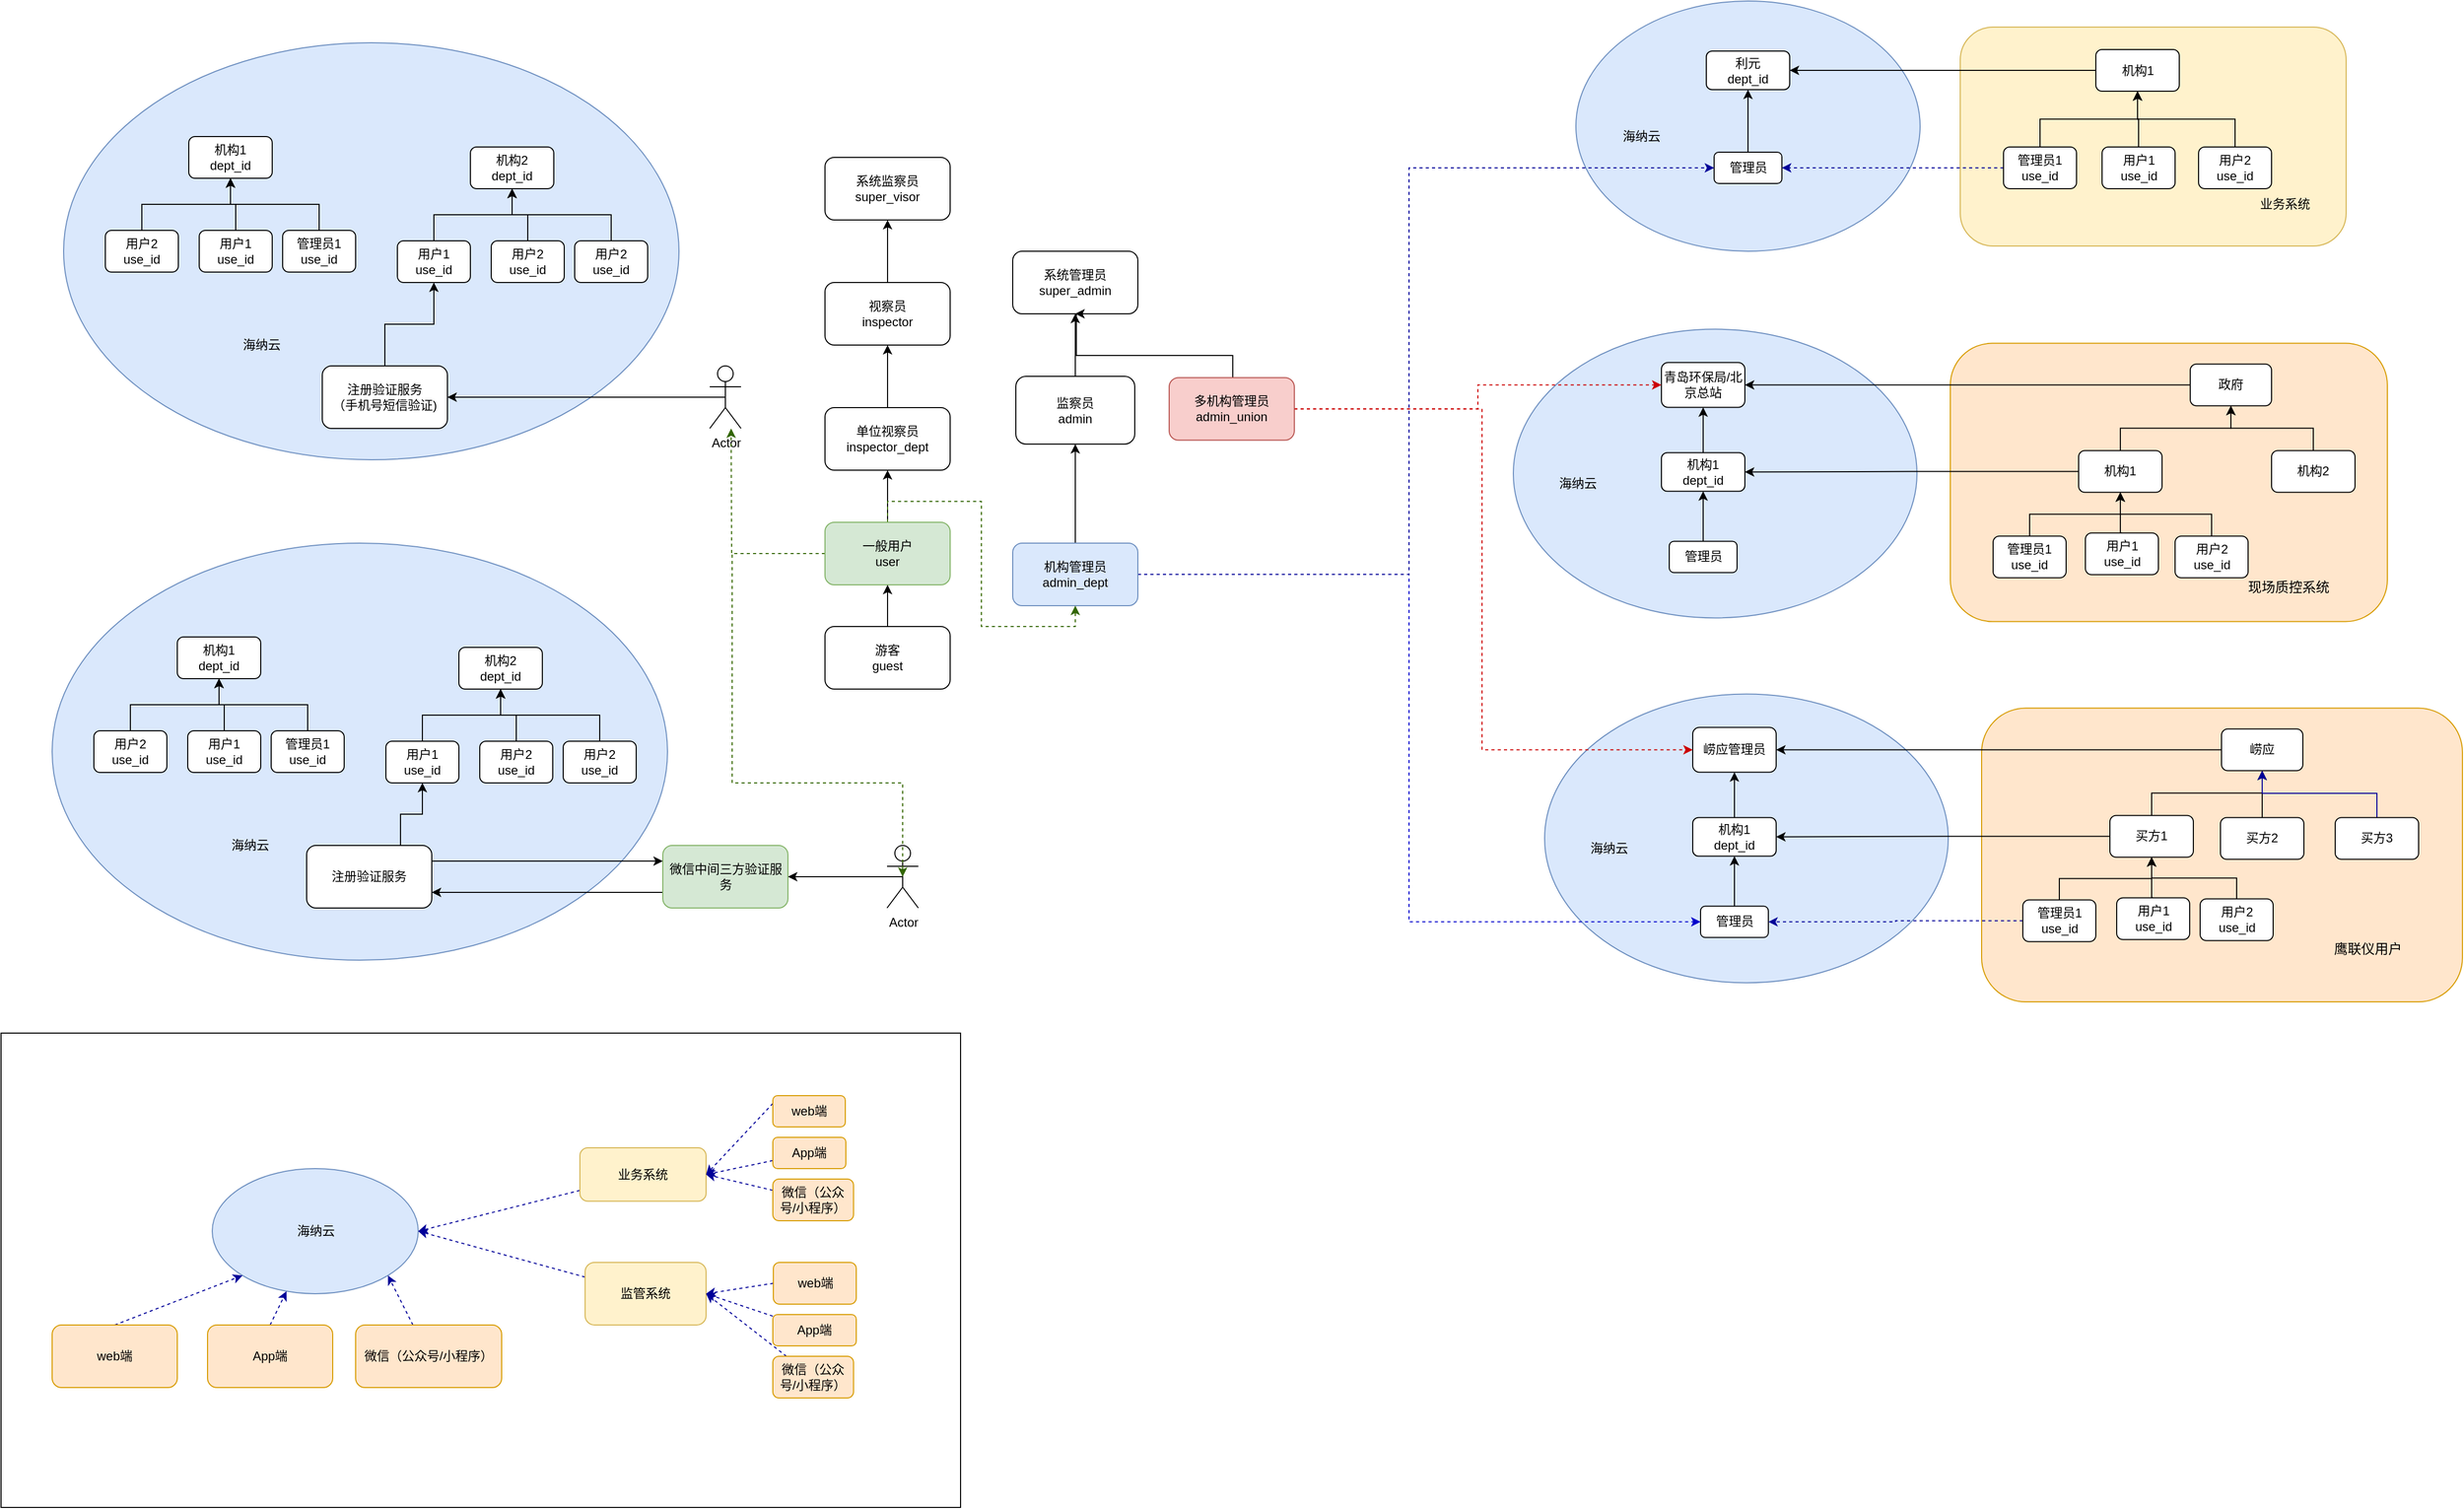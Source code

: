 <mxfile version="12.4.3" type="github" pages="1">
  <diagram id="BXq_DBv9nUaccowQVnsV" name="Page-1">
    <mxGraphModel dx="1673" dy="1065" grid="1" gridSize="10" guides="1" tooltips="1" connect="1" arrows="1" fold="1" page="1" pageScale="1" pageWidth="827" pageHeight="1169" math="0" shadow="0">
      <root>
        <mxCell id="0"/>
        <mxCell id="1" parent="0"/>
        <mxCell id="kvMPUhdx5MozveLPKOu3-44" value="" style="rounded=0;whiteSpace=wrap;html=1;" vertex="1" parent="1">
          <mxGeometry x="50" y="1090" width="920" height="455" as="geometry"/>
        </mxCell>
        <mxCell id="9hZH_599BjABb53DfOCj-1" value="" style="ellipse;whiteSpace=wrap;html=1;fillColor=#dae8fc;strokeColor=#6c8ebf;" parent="1" vertex="1">
          <mxGeometry x="110" y="140" width="590" height="400" as="geometry"/>
        </mxCell>
        <mxCell id="9hZH_599BjABb53DfOCj-2" value="" style="rounded=1;whiteSpace=wrap;html=1;fillColor=#fff2cc;strokeColor=#d6b656;" parent="1" vertex="1">
          <mxGeometry x="1928.5" y="125" width="370" height="210" as="geometry"/>
        </mxCell>
        <mxCell id="9hZH_599BjABb53DfOCj-8" value="机构1&lt;br&gt;dept_id" style="rounded=1;whiteSpace=wrap;html=1;" parent="1" vertex="1">
          <mxGeometry x="230" y="230" width="80" height="40" as="geometry"/>
        </mxCell>
        <mxCell id="9hZH_599BjABb53DfOCj-12" style="edgeStyle=orthogonalEdgeStyle;rounded=0;orthogonalLoop=1;jettySize=auto;html=1;exitX=0.5;exitY=0;exitDx=0;exitDy=0;entryX=0.5;entryY=1;entryDx=0;entryDy=0;" parent="1" source="9hZH_599BjABb53DfOCj-9" target="9hZH_599BjABb53DfOCj-8" edge="1">
          <mxGeometry relative="1" as="geometry"/>
        </mxCell>
        <mxCell id="9hZH_599BjABb53DfOCj-9" value="用户2&lt;br&gt;use_id" style="rounded=1;whiteSpace=wrap;html=1;" parent="1" vertex="1">
          <mxGeometry x="150" y="320" width="70" height="40" as="geometry"/>
        </mxCell>
        <mxCell id="9hZH_599BjABb53DfOCj-13" style="edgeStyle=orthogonalEdgeStyle;rounded=0;orthogonalLoop=1;jettySize=auto;html=1;exitX=0.5;exitY=0;exitDx=0;exitDy=0;entryX=0.5;entryY=1;entryDx=0;entryDy=0;" parent="1" source="9hZH_599BjABb53DfOCj-10" target="9hZH_599BjABb53DfOCj-8" edge="1">
          <mxGeometry relative="1" as="geometry">
            <mxPoint x="230" y="270" as="targetPoint"/>
          </mxGeometry>
        </mxCell>
        <mxCell id="9hZH_599BjABb53DfOCj-10" value="用户1&lt;br&gt;use_id" style="rounded=1;whiteSpace=wrap;html=1;" parent="1" vertex="1">
          <mxGeometry x="240" y="320" width="70" height="40" as="geometry"/>
        </mxCell>
        <mxCell id="9hZH_599BjABb53DfOCj-14" style="edgeStyle=orthogonalEdgeStyle;rounded=0;orthogonalLoop=1;jettySize=auto;html=1;exitX=0.5;exitY=0;exitDx=0;exitDy=0;entryX=0.5;entryY=1;entryDx=0;entryDy=0;" parent="1" source="9hZH_599BjABb53DfOCj-11" target="9hZH_599BjABb53DfOCj-8" edge="1">
          <mxGeometry relative="1" as="geometry">
            <mxPoint x="230" y="270" as="targetPoint"/>
          </mxGeometry>
        </mxCell>
        <mxCell id="9hZH_599BjABb53DfOCj-11" value="管理员1&lt;br&gt;use_id" style="rounded=1;whiteSpace=wrap;html=1;" parent="1" vertex="1">
          <mxGeometry x="320" y="320" width="70" height="40" as="geometry"/>
        </mxCell>
        <mxCell id="9hZH_599BjABb53DfOCj-15" value="机构2&lt;br&gt;dept_id" style="rounded=1;whiteSpace=wrap;html=1;" parent="1" vertex="1">
          <mxGeometry x="500" y="240" width="80" height="40" as="geometry"/>
        </mxCell>
        <mxCell id="9hZH_599BjABb53DfOCj-16" style="edgeStyle=orthogonalEdgeStyle;rounded=0;orthogonalLoop=1;jettySize=auto;html=1;exitX=0.5;exitY=0;exitDx=0;exitDy=0;entryX=0.5;entryY=1;entryDx=0;entryDy=0;" parent="1" source="9hZH_599BjABb53DfOCj-17" target="9hZH_599BjABb53DfOCj-15" edge="1">
          <mxGeometry relative="1" as="geometry"/>
        </mxCell>
        <mxCell id="9hZH_599BjABb53DfOCj-17" value="用户1&lt;br&gt;use_id" style="rounded=1;whiteSpace=wrap;html=1;" parent="1" vertex="1">
          <mxGeometry x="430" y="330" width="70" height="40" as="geometry"/>
        </mxCell>
        <mxCell id="9hZH_599BjABb53DfOCj-18" style="edgeStyle=orthogonalEdgeStyle;rounded=0;orthogonalLoop=1;jettySize=auto;html=1;exitX=0.5;exitY=0;exitDx=0;exitDy=0;entryX=0.5;entryY=1;entryDx=0;entryDy=0;" parent="1" source="9hZH_599BjABb53DfOCj-19" target="9hZH_599BjABb53DfOCj-15" edge="1">
          <mxGeometry relative="1" as="geometry">
            <mxPoint x="510" y="280" as="targetPoint"/>
          </mxGeometry>
        </mxCell>
        <mxCell id="9hZH_599BjABb53DfOCj-19" value="用户2&lt;br&gt;use_id" style="rounded=1;whiteSpace=wrap;html=1;" parent="1" vertex="1">
          <mxGeometry x="520" y="330" width="70" height="40" as="geometry"/>
        </mxCell>
        <mxCell id="9hZH_599BjABb53DfOCj-20" style="edgeStyle=orthogonalEdgeStyle;rounded=0;orthogonalLoop=1;jettySize=auto;html=1;exitX=0.5;exitY=0;exitDx=0;exitDy=0;entryX=0.5;entryY=1;entryDx=0;entryDy=0;" parent="1" source="9hZH_599BjABb53DfOCj-21" target="9hZH_599BjABb53DfOCj-15" edge="1">
          <mxGeometry relative="1" as="geometry">
            <mxPoint x="510" y="280" as="targetPoint"/>
          </mxGeometry>
        </mxCell>
        <mxCell id="9hZH_599BjABb53DfOCj-21" value="用户2&lt;br&gt;use_id" style="rounded=1;whiteSpace=wrap;html=1;" parent="1" vertex="1">
          <mxGeometry x="600" y="330" width="70" height="40" as="geometry"/>
        </mxCell>
        <mxCell id="9hZH_599BjABb53DfOCj-22" value="海纳云" style="text;html=1;strokeColor=none;fillColor=none;align=center;verticalAlign=middle;whiteSpace=wrap;rounded=0;" parent="1" vertex="1">
          <mxGeometry x="280" y="420" width="40" height="20" as="geometry"/>
        </mxCell>
        <mxCell id="9hZH_599BjABb53DfOCj-23" value="" style="ellipse;whiteSpace=wrap;html=1;fillColor=#dae8fc;strokeColor=#6c8ebf;" parent="1" vertex="1">
          <mxGeometry x="1560" y="100" width="330" height="240" as="geometry"/>
        </mxCell>
        <mxCell id="9hZH_599BjABb53DfOCj-24" value="业务系统" style="text;html=1;strokeColor=none;fillColor=none;align=center;verticalAlign=middle;whiteSpace=wrap;rounded=0;" parent="1" vertex="1">
          <mxGeometry x="2204.5" y="285" width="70" height="20" as="geometry"/>
        </mxCell>
        <mxCell id="9hZH_599BjABb53DfOCj-25" value="利元&lt;br&gt;dept_id" style="rounded=1;whiteSpace=wrap;html=1;" parent="1" vertex="1">
          <mxGeometry x="1685" y="148" width="80" height="37" as="geometry"/>
        </mxCell>
        <mxCell id="9hZH_599BjABb53DfOCj-28" style="edgeStyle=orthogonalEdgeStyle;rounded=0;orthogonalLoop=1;jettySize=auto;html=1;exitX=0.5;exitY=0;exitDx=0;exitDy=0;entryX=0.5;entryY=1;entryDx=0;entryDy=0;" parent="1" source="9hZH_599BjABb53DfOCj-26" target="9hZH_599BjABb53DfOCj-25" edge="1">
          <mxGeometry relative="1" as="geometry"/>
        </mxCell>
        <mxCell id="9hZH_599BjABb53DfOCj-26" value="管理员" style="rounded=1;whiteSpace=wrap;html=1;" parent="1" vertex="1">
          <mxGeometry x="1692.5" y="245" width="65" height="30" as="geometry"/>
        </mxCell>
        <mxCell id="9hZH_599BjABb53DfOCj-38" style="edgeStyle=orthogonalEdgeStyle;rounded=0;orthogonalLoop=1;jettySize=auto;html=1;exitX=0;exitY=0.5;exitDx=0;exitDy=0;entryX=1;entryY=0.5;entryDx=0;entryDy=0;" parent="1" source="9hZH_599BjABb53DfOCj-29" target="9hZH_599BjABb53DfOCj-25" edge="1">
          <mxGeometry relative="1" as="geometry"/>
        </mxCell>
        <mxCell id="9hZH_599BjABb53DfOCj-29" value="机构1" style="rounded=1;whiteSpace=wrap;html=1;" parent="1" vertex="1">
          <mxGeometry x="2058.5" y="146.5" width="80" height="40" as="geometry"/>
        </mxCell>
        <mxCell id="9hZH_599BjABb53DfOCj-30" style="edgeStyle=orthogonalEdgeStyle;rounded=0;orthogonalLoop=1;jettySize=auto;html=1;exitX=0.5;exitY=0;exitDx=0;exitDy=0;entryX=0.5;entryY=1;entryDx=0;entryDy=0;" parent="1" source="9hZH_599BjABb53DfOCj-31" target="9hZH_599BjABb53DfOCj-29" edge="1">
          <mxGeometry relative="1" as="geometry"/>
        </mxCell>
        <mxCell id="9hZH_599BjABb53DfOCj-31" value="用户2&lt;br&gt;use_id" style="rounded=1;whiteSpace=wrap;html=1;" parent="1" vertex="1">
          <mxGeometry x="2157" y="240" width="70" height="40" as="geometry"/>
        </mxCell>
        <mxCell id="9hZH_599BjABb53DfOCj-32" style="edgeStyle=orthogonalEdgeStyle;rounded=0;orthogonalLoop=1;jettySize=auto;html=1;exitX=0.5;exitY=0;exitDx=0;exitDy=0;entryX=0.5;entryY=1;entryDx=0;entryDy=0;" parent="1" source="9hZH_599BjABb53DfOCj-33" target="9hZH_599BjABb53DfOCj-29" edge="1">
          <mxGeometry relative="1" as="geometry">
            <mxPoint x="2044.5" y="188.5" as="targetPoint"/>
          </mxGeometry>
        </mxCell>
        <mxCell id="9hZH_599BjABb53DfOCj-33" value="用户1&lt;br&gt;use_id" style="rounded=1;whiteSpace=wrap;html=1;" parent="1" vertex="1">
          <mxGeometry x="2064.5" y="240" width="70" height="40" as="geometry"/>
        </mxCell>
        <mxCell id="9hZH_599BjABb53DfOCj-34" style="edgeStyle=orthogonalEdgeStyle;rounded=0;orthogonalLoop=1;jettySize=auto;html=1;exitX=0.5;exitY=0;exitDx=0;exitDy=0;entryX=0.5;entryY=1;entryDx=0;entryDy=0;" parent="1" source="9hZH_599BjABb53DfOCj-35" target="9hZH_599BjABb53DfOCj-29" edge="1">
          <mxGeometry relative="1" as="geometry">
            <mxPoint x="2044.5" y="188.5" as="targetPoint"/>
          </mxGeometry>
        </mxCell>
        <mxCell id="kvMPUhdx5MozveLPKOu3-63" style="edgeStyle=orthogonalEdgeStyle;rounded=0;orthogonalLoop=1;jettySize=auto;html=1;entryX=1;entryY=0.5;entryDx=0;entryDy=0;dashed=1;strokeColor=#000099;" edge="1" parent="1" source="9hZH_599BjABb53DfOCj-35" target="9hZH_599BjABb53DfOCj-26">
          <mxGeometry relative="1" as="geometry"/>
        </mxCell>
        <mxCell id="9hZH_599BjABb53DfOCj-35" value="管理员1&lt;br&gt;use_id" style="rounded=1;whiteSpace=wrap;html=1;" parent="1" vertex="1">
          <mxGeometry x="1970" y="240" width="70" height="40" as="geometry"/>
        </mxCell>
        <mxCell id="9hZH_599BjABb53DfOCj-40" value="海纳云" style="text;html=1;strokeColor=none;fillColor=none;align=center;verticalAlign=middle;whiteSpace=wrap;rounded=0;" parent="1" vertex="1">
          <mxGeometry x="1603" y="220" width="40" height="20" as="geometry"/>
        </mxCell>
        <mxCell id="9hZH_599BjABb53DfOCj-41" value="" style="rounded=1;whiteSpace=wrap;html=1;fillColor=#ffe6cc;strokeColor=#d79b00;" parent="1" vertex="1">
          <mxGeometry x="1919" y="428.25" width="419" height="267" as="geometry"/>
        </mxCell>
        <mxCell id="9hZH_599BjABb53DfOCj-42" value="" style="ellipse;whiteSpace=wrap;html=1;fillColor=#dae8fc;strokeColor=#6c8ebf;" parent="1" vertex="1">
          <mxGeometry x="1500" y="414.75" width="387" height="277" as="geometry"/>
        </mxCell>
        <mxCell id="9hZH_599BjABb53DfOCj-43" value="&lt;font style=&quot;font-size: 13px&quot;&gt;现场质控系统&lt;/font&gt;" style="text;html=1;strokeColor=none;fillColor=none;align=center;verticalAlign=middle;whiteSpace=wrap;rounded=0;" parent="1" vertex="1">
          <mxGeometry x="2199" y="655.25" width="89" height="14" as="geometry"/>
        </mxCell>
        <mxCell id="9hZH_599BjABb53DfOCj-60" style="edgeStyle=orthogonalEdgeStyle;rounded=0;orthogonalLoop=1;jettySize=auto;html=1;exitX=0.5;exitY=0;exitDx=0;exitDy=0;entryX=0.5;entryY=1;entryDx=0;entryDy=0;" parent="1" source="9hZH_599BjABb53DfOCj-44" target="9hZH_599BjABb53DfOCj-57" edge="1">
          <mxGeometry relative="1" as="geometry"/>
        </mxCell>
        <mxCell id="9hZH_599BjABb53DfOCj-44" value="机构1&lt;br&gt;dept_id" style="rounded=1;whiteSpace=wrap;html=1;" parent="1" vertex="1">
          <mxGeometry x="1642" y="533.25" width="80" height="37" as="geometry"/>
        </mxCell>
        <mxCell id="9hZH_599BjABb53DfOCj-45" style="edgeStyle=orthogonalEdgeStyle;rounded=0;orthogonalLoop=1;jettySize=auto;html=1;exitX=0.5;exitY=0;exitDx=0;exitDy=0;entryX=0.5;entryY=1;entryDx=0;entryDy=0;" parent="1" source="9hZH_599BjABb53DfOCj-46" target="9hZH_599BjABb53DfOCj-44" edge="1">
          <mxGeometry relative="1" as="geometry"/>
        </mxCell>
        <mxCell id="9hZH_599BjABb53DfOCj-46" value="管理员" style="rounded=1;whiteSpace=wrap;html=1;" parent="1" vertex="1">
          <mxGeometry x="1649.5" y="618.25" width="65" height="30" as="geometry"/>
        </mxCell>
        <mxCell id="9hZH_599BjABb53DfOCj-47" style="edgeStyle=orthogonalEdgeStyle;rounded=0;orthogonalLoop=1;jettySize=auto;html=1;exitX=0;exitY=0.5;exitDx=0;exitDy=0;entryX=1;entryY=0.5;entryDx=0;entryDy=0;" parent="1" source="9hZH_599BjABb53DfOCj-48" target="9hZH_599BjABb53DfOCj-44" edge="1">
          <mxGeometry relative="1" as="geometry"/>
        </mxCell>
        <mxCell id="9hZH_599BjABb53DfOCj-59" style="edgeStyle=orthogonalEdgeStyle;rounded=0;orthogonalLoop=1;jettySize=auto;html=1;exitX=0.5;exitY=0;exitDx=0;exitDy=0;entryX=0.5;entryY=1;entryDx=0;entryDy=0;" parent="1" source="9hZH_599BjABb53DfOCj-48" target="9hZH_599BjABb53DfOCj-56" edge="1">
          <mxGeometry relative="1" as="geometry"/>
        </mxCell>
        <mxCell id="9hZH_599BjABb53DfOCj-48" value="机构1" style="rounded=1;whiteSpace=wrap;html=1;" parent="1" vertex="1">
          <mxGeometry x="2042" y="531.25" width="80" height="40" as="geometry"/>
        </mxCell>
        <mxCell id="9hZH_599BjABb53DfOCj-49" style="edgeStyle=orthogonalEdgeStyle;rounded=0;orthogonalLoop=1;jettySize=auto;html=1;exitX=0.5;exitY=0;exitDx=0;exitDy=0;entryX=0.5;entryY=1;entryDx=0;entryDy=0;" parent="1" source="9hZH_599BjABb53DfOCj-50" target="9hZH_599BjABb53DfOCj-48" edge="1">
          <mxGeometry relative="1" as="geometry"/>
        </mxCell>
        <mxCell id="9hZH_599BjABb53DfOCj-50" value="用户2&lt;br&gt;use_id" style="rounded=1;whiteSpace=wrap;html=1;" parent="1" vertex="1">
          <mxGeometry x="2134.5" y="613.25" width="70" height="40" as="geometry"/>
        </mxCell>
        <mxCell id="9hZH_599BjABb53DfOCj-51" style="edgeStyle=orthogonalEdgeStyle;rounded=0;orthogonalLoop=1;jettySize=auto;html=1;exitX=0.5;exitY=0;exitDx=0;exitDy=0;entryX=0.5;entryY=1;entryDx=0;entryDy=0;" parent="1" source="9hZH_599BjABb53DfOCj-52" target="9hZH_599BjABb53DfOCj-48" edge="1">
          <mxGeometry relative="1" as="geometry">
            <mxPoint x="2038.5" y="558.25" as="targetPoint"/>
          </mxGeometry>
        </mxCell>
        <mxCell id="9hZH_599BjABb53DfOCj-52" value="用户1&lt;br&gt;use_id" style="rounded=1;whiteSpace=wrap;html=1;" parent="1" vertex="1">
          <mxGeometry x="2048.5" y="610.25" width="70" height="40" as="geometry"/>
        </mxCell>
        <mxCell id="9hZH_599BjABb53DfOCj-53" style="edgeStyle=orthogonalEdgeStyle;rounded=0;orthogonalLoop=1;jettySize=auto;html=1;exitX=0.5;exitY=0;exitDx=0;exitDy=0;entryX=0.5;entryY=1;entryDx=0;entryDy=0;" parent="1" source="9hZH_599BjABb53DfOCj-54" target="9hZH_599BjABb53DfOCj-48" edge="1">
          <mxGeometry relative="1" as="geometry">
            <mxPoint x="2038.5" y="558.25" as="targetPoint"/>
          </mxGeometry>
        </mxCell>
        <mxCell id="9hZH_599BjABb53DfOCj-54" value="管理员1&lt;br&gt;use_id" style="rounded=1;whiteSpace=wrap;html=1;" parent="1" vertex="1">
          <mxGeometry x="1960" y="613.25" width="70" height="40" as="geometry"/>
        </mxCell>
        <mxCell id="9hZH_599BjABb53DfOCj-55" value="海纳云" style="text;html=1;strokeColor=none;fillColor=none;align=center;verticalAlign=middle;whiteSpace=wrap;rounded=0;" parent="1" vertex="1">
          <mxGeometry x="1542" y="553.25" width="40" height="20" as="geometry"/>
        </mxCell>
        <mxCell id="9hZH_599BjABb53DfOCj-58" style="edgeStyle=orthogonalEdgeStyle;rounded=0;orthogonalLoop=1;jettySize=auto;html=1;exitX=0;exitY=0.5;exitDx=0;exitDy=0;entryX=1;entryY=0.5;entryDx=0;entryDy=0;" parent="1" source="9hZH_599BjABb53DfOCj-56" target="9hZH_599BjABb53DfOCj-57" edge="1">
          <mxGeometry relative="1" as="geometry"/>
        </mxCell>
        <mxCell id="9hZH_599BjABb53DfOCj-56" value="政府" style="rounded=1;whiteSpace=wrap;html=1;" parent="1" vertex="1">
          <mxGeometry x="2149" y="448.25" width="78" height="40" as="geometry"/>
        </mxCell>
        <mxCell id="9hZH_599BjABb53DfOCj-57" value="青岛环保局/北京总站" style="rounded=1;whiteSpace=wrap;html=1;" parent="1" vertex="1">
          <mxGeometry x="1642" y="446.75" width="80" height="43" as="geometry"/>
        </mxCell>
        <mxCell id="9hZH_599BjABb53DfOCj-62" style="edgeStyle=orthogonalEdgeStyle;rounded=0;orthogonalLoop=1;jettySize=auto;html=1;exitX=0.5;exitY=0;exitDx=0;exitDy=0;entryX=0.5;entryY=1;entryDx=0;entryDy=0;" parent="1" source="9hZH_599BjABb53DfOCj-61" target="9hZH_599BjABb53DfOCj-56" edge="1">
          <mxGeometry relative="1" as="geometry"/>
        </mxCell>
        <mxCell id="9hZH_599BjABb53DfOCj-61" value="机构2" style="rounded=1;whiteSpace=wrap;html=1;" parent="1" vertex="1">
          <mxGeometry x="2227" y="531.25" width="80" height="40" as="geometry"/>
        </mxCell>
        <mxCell id="9hZH_599BjABb53DfOCj-67" style="edgeStyle=orthogonalEdgeStyle;rounded=0;orthogonalLoop=1;jettySize=auto;html=1;exitX=0.5;exitY=0;exitDx=0;exitDy=0;entryX=0.5;entryY=1;entryDx=0;entryDy=0;" parent="1" source="9hZH_599BjABb53DfOCj-63" target="9hZH_599BjABb53DfOCj-17" edge="1">
          <mxGeometry relative="1" as="geometry"/>
        </mxCell>
        <mxCell id="9hZH_599BjABb53DfOCj-63" value="注册验证服务&lt;br&gt;（手机号短信验证)" style="rounded=1;whiteSpace=wrap;html=1;" parent="1" vertex="1">
          <mxGeometry x="358" y="450" width="120" height="60" as="geometry"/>
        </mxCell>
        <mxCell id="9hZH_599BjABb53DfOCj-66" style="edgeStyle=orthogonalEdgeStyle;rounded=0;orthogonalLoop=1;jettySize=auto;html=1;exitX=0.5;exitY=0.5;exitDx=0;exitDy=0;exitPerimeter=0;" parent="1" source="9hZH_599BjABb53DfOCj-65" target="9hZH_599BjABb53DfOCj-63" edge="1">
          <mxGeometry relative="1" as="geometry"/>
        </mxCell>
        <mxCell id="9hZH_599BjABb53DfOCj-65" value="Actor" style="shape=umlActor;verticalLabelPosition=bottom;labelBackgroundColor=#ffffff;verticalAlign=top;html=1;outlineConnect=0;" parent="1" vertex="1">
          <mxGeometry x="729.5" y="450" width="30" height="60" as="geometry"/>
        </mxCell>
        <mxCell id="9hZH_599BjABb53DfOCj-68" value="" style="ellipse;whiteSpace=wrap;html=1;fillColor=#dae8fc;strokeColor=#6c8ebf;" parent="1" vertex="1">
          <mxGeometry x="99" y="620" width="590" height="400" as="geometry"/>
        </mxCell>
        <mxCell id="9hZH_599BjABb53DfOCj-69" value="机构1&lt;br&gt;dept_id" style="rounded=1;whiteSpace=wrap;html=1;" parent="1" vertex="1">
          <mxGeometry x="219" y="710" width="80" height="40" as="geometry"/>
        </mxCell>
        <mxCell id="9hZH_599BjABb53DfOCj-70" style="edgeStyle=orthogonalEdgeStyle;rounded=0;orthogonalLoop=1;jettySize=auto;html=1;exitX=0.5;exitY=0;exitDx=0;exitDy=0;entryX=0.5;entryY=1;entryDx=0;entryDy=0;" parent="1" source="9hZH_599BjABb53DfOCj-71" target="9hZH_599BjABb53DfOCj-69" edge="1">
          <mxGeometry relative="1" as="geometry"/>
        </mxCell>
        <mxCell id="9hZH_599BjABb53DfOCj-71" value="用户2&lt;br&gt;use_id" style="rounded=1;whiteSpace=wrap;html=1;" parent="1" vertex="1">
          <mxGeometry x="139" y="800" width="70" height="40" as="geometry"/>
        </mxCell>
        <mxCell id="9hZH_599BjABb53DfOCj-72" style="edgeStyle=orthogonalEdgeStyle;rounded=0;orthogonalLoop=1;jettySize=auto;html=1;exitX=0.5;exitY=0;exitDx=0;exitDy=0;entryX=0.5;entryY=1;entryDx=0;entryDy=0;" parent="1" source="9hZH_599BjABb53DfOCj-73" target="9hZH_599BjABb53DfOCj-69" edge="1">
          <mxGeometry relative="1" as="geometry">
            <mxPoint x="219" y="750" as="targetPoint"/>
          </mxGeometry>
        </mxCell>
        <mxCell id="9hZH_599BjABb53DfOCj-73" value="用户1&lt;br&gt;use_id" style="rounded=1;whiteSpace=wrap;html=1;" parent="1" vertex="1">
          <mxGeometry x="229" y="800" width="70" height="40" as="geometry"/>
        </mxCell>
        <mxCell id="9hZH_599BjABb53DfOCj-74" style="edgeStyle=orthogonalEdgeStyle;rounded=0;orthogonalLoop=1;jettySize=auto;html=1;exitX=0.5;exitY=0;exitDx=0;exitDy=0;entryX=0.5;entryY=1;entryDx=0;entryDy=0;" parent="1" source="9hZH_599BjABb53DfOCj-75" target="9hZH_599BjABb53DfOCj-69" edge="1">
          <mxGeometry relative="1" as="geometry">
            <mxPoint x="219" y="750" as="targetPoint"/>
          </mxGeometry>
        </mxCell>
        <mxCell id="9hZH_599BjABb53DfOCj-75" value="管理员1&lt;br&gt;use_id" style="rounded=1;whiteSpace=wrap;html=1;" parent="1" vertex="1">
          <mxGeometry x="309" y="800" width="70" height="40" as="geometry"/>
        </mxCell>
        <mxCell id="9hZH_599BjABb53DfOCj-76" value="机构2&lt;br&gt;dept_id" style="rounded=1;whiteSpace=wrap;html=1;" parent="1" vertex="1">
          <mxGeometry x="489" y="720" width="80" height="40" as="geometry"/>
        </mxCell>
        <mxCell id="9hZH_599BjABb53DfOCj-77" style="edgeStyle=orthogonalEdgeStyle;rounded=0;orthogonalLoop=1;jettySize=auto;html=1;exitX=0.5;exitY=0;exitDx=0;exitDy=0;entryX=0.5;entryY=1;entryDx=0;entryDy=0;" parent="1" source="9hZH_599BjABb53DfOCj-78" target="9hZH_599BjABb53DfOCj-76" edge="1">
          <mxGeometry relative="1" as="geometry"/>
        </mxCell>
        <mxCell id="9hZH_599BjABb53DfOCj-78" value="用户1&lt;br&gt;use_id" style="rounded=1;whiteSpace=wrap;html=1;" parent="1" vertex="1">
          <mxGeometry x="419" y="810" width="70" height="40" as="geometry"/>
        </mxCell>
        <mxCell id="9hZH_599BjABb53DfOCj-79" style="edgeStyle=orthogonalEdgeStyle;rounded=0;orthogonalLoop=1;jettySize=auto;html=1;exitX=0.5;exitY=0;exitDx=0;exitDy=0;entryX=0.5;entryY=1;entryDx=0;entryDy=0;" parent="1" source="9hZH_599BjABb53DfOCj-80" target="9hZH_599BjABb53DfOCj-76" edge="1">
          <mxGeometry relative="1" as="geometry">
            <mxPoint x="499" y="760" as="targetPoint"/>
          </mxGeometry>
        </mxCell>
        <mxCell id="9hZH_599BjABb53DfOCj-80" value="用户2&lt;br&gt;use_id" style="rounded=1;whiteSpace=wrap;html=1;" parent="1" vertex="1">
          <mxGeometry x="509" y="810" width="70" height="40" as="geometry"/>
        </mxCell>
        <mxCell id="9hZH_599BjABb53DfOCj-81" style="edgeStyle=orthogonalEdgeStyle;rounded=0;orthogonalLoop=1;jettySize=auto;html=1;exitX=0.5;exitY=0;exitDx=0;exitDy=0;entryX=0.5;entryY=1;entryDx=0;entryDy=0;" parent="1" source="9hZH_599BjABb53DfOCj-82" target="9hZH_599BjABb53DfOCj-76" edge="1">
          <mxGeometry relative="1" as="geometry">
            <mxPoint x="499" y="760" as="targetPoint"/>
          </mxGeometry>
        </mxCell>
        <mxCell id="9hZH_599BjABb53DfOCj-82" value="用户2&lt;br&gt;use_id" style="rounded=1;whiteSpace=wrap;html=1;" parent="1" vertex="1">
          <mxGeometry x="589" y="810" width="70" height="40" as="geometry"/>
        </mxCell>
        <mxCell id="9hZH_599BjABb53DfOCj-83" value="海纳云" style="text;html=1;strokeColor=none;fillColor=none;align=center;verticalAlign=middle;whiteSpace=wrap;rounded=0;" parent="1" vertex="1">
          <mxGeometry x="269" y="900" width="40" height="20" as="geometry"/>
        </mxCell>
        <mxCell id="9hZH_599BjABb53DfOCj-95" style="edgeStyle=orthogonalEdgeStyle;rounded=0;orthogonalLoop=1;jettySize=auto;html=1;entryX=1;entryY=0.75;entryDx=0;entryDy=0;exitX=0;exitY=0.75;exitDx=0;exitDy=0;" parent="1" source="9hZH_599BjABb53DfOCj-85" target="9hZH_599BjABb53DfOCj-88" edge="1">
          <mxGeometry relative="1" as="geometry"/>
        </mxCell>
        <mxCell id="9hZH_599BjABb53DfOCj-85" value="微信中间三方验证服务" style="rounded=1;whiteSpace=wrap;html=1;fillColor=#d5e8d4;strokeColor=#82b366;" parent="1" vertex="1">
          <mxGeometry x="684.5" y="910" width="120" height="60" as="geometry"/>
        </mxCell>
        <mxCell id="9hZH_599BjABb53DfOCj-86" style="edgeStyle=orthogonalEdgeStyle;rounded=0;orthogonalLoop=1;jettySize=auto;html=1;exitX=0.5;exitY=0.5;exitDx=0;exitDy=0;exitPerimeter=0;" parent="1" source="9hZH_599BjABb53DfOCj-87" target="9hZH_599BjABb53DfOCj-85" edge="1">
          <mxGeometry relative="1" as="geometry"/>
        </mxCell>
        <mxCell id="9hZH_599BjABb53DfOCj-87" value="Actor" style="shape=umlActor;verticalLabelPosition=bottom;labelBackgroundColor=#ffffff;verticalAlign=top;html=1;outlineConnect=0;" parent="1" vertex="1">
          <mxGeometry x="899.5" y="910" width="30" height="60" as="geometry"/>
        </mxCell>
        <mxCell id="9hZH_599BjABb53DfOCj-91" style="edgeStyle=orthogonalEdgeStyle;rounded=0;orthogonalLoop=1;jettySize=auto;html=1;exitX=0.75;exitY=0;exitDx=0;exitDy=0;entryX=0.5;entryY=1;entryDx=0;entryDy=0;" parent="1" source="9hZH_599BjABb53DfOCj-88" target="9hZH_599BjABb53DfOCj-78" edge="1">
          <mxGeometry relative="1" as="geometry"/>
        </mxCell>
        <mxCell id="9hZH_599BjABb53DfOCj-94" style="edgeStyle=orthogonalEdgeStyle;rounded=0;orthogonalLoop=1;jettySize=auto;html=1;exitX=1;exitY=0.25;exitDx=0;exitDy=0;entryX=0;entryY=0.25;entryDx=0;entryDy=0;" parent="1" source="9hZH_599BjABb53DfOCj-88" target="9hZH_599BjABb53DfOCj-85" edge="1">
          <mxGeometry relative="1" as="geometry"/>
        </mxCell>
        <mxCell id="9hZH_599BjABb53DfOCj-88" value="注册验证服务" style="rounded=1;whiteSpace=wrap;html=1;" parent="1" vertex="1">
          <mxGeometry x="343" y="910" width="120" height="60" as="geometry"/>
        </mxCell>
        <mxCell id="zYP_ZSxPphD_Wm0hPU5A-1" value="" style="rounded=1;whiteSpace=wrap;html=1;fillColor=#ffe6cc;strokeColor=#d79b00;" parent="1" vertex="1">
          <mxGeometry x="1949" y="778.25" width="461" height="281.75" as="geometry"/>
        </mxCell>
        <mxCell id="zYP_ZSxPphD_Wm0hPU5A-2" value="" style="ellipse;whiteSpace=wrap;html=1;fillColor=#dae8fc;strokeColor=#6c8ebf;" parent="1" vertex="1">
          <mxGeometry x="1530" y="764.75" width="387" height="277" as="geometry"/>
        </mxCell>
        <mxCell id="zYP_ZSxPphD_Wm0hPU5A-3" value="&lt;span style=&quot;font-size: 13px&quot;&gt;鹰联仪用户&lt;/span&gt;" style="text;html=1;strokeColor=none;fillColor=none;align=center;verticalAlign=middle;whiteSpace=wrap;rounded=0;" parent="1" vertex="1">
          <mxGeometry x="2274.5" y="1002.25" width="89" height="14" as="geometry"/>
        </mxCell>
        <mxCell id="zYP_ZSxPphD_Wm0hPU5A-4" style="edgeStyle=orthogonalEdgeStyle;rounded=0;orthogonalLoop=1;jettySize=auto;html=1;exitX=0.5;exitY=0;exitDx=0;exitDy=0;entryX=0.5;entryY=1;entryDx=0;entryDy=0;" parent="1" source="zYP_ZSxPphD_Wm0hPU5A-5" target="zYP_ZSxPphD_Wm0hPU5A-20" edge="1">
          <mxGeometry relative="1" as="geometry"/>
        </mxCell>
        <mxCell id="zYP_ZSxPphD_Wm0hPU5A-5" value="机构1&lt;br&gt;dept_id" style="rounded=1;whiteSpace=wrap;html=1;" parent="1" vertex="1">
          <mxGeometry x="1672" y="883.25" width="80" height="37" as="geometry"/>
        </mxCell>
        <mxCell id="zYP_ZSxPphD_Wm0hPU5A-6" style="edgeStyle=orthogonalEdgeStyle;rounded=0;orthogonalLoop=1;jettySize=auto;html=1;exitX=0.5;exitY=0;exitDx=0;exitDy=0;entryX=0.5;entryY=1;entryDx=0;entryDy=0;" parent="1" source="zYP_ZSxPphD_Wm0hPU5A-7" target="zYP_ZSxPphD_Wm0hPU5A-5" edge="1">
          <mxGeometry relative="1" as="geometry"/>
        </mxCell>
        <mxCell id="zYP_ZSxPphD_Wm0hPU5A-7" value="管理员" style="rounded=1;whiteSpace=wrap;html=1;" parent="1" vertex="1">
          <mxGeometry x="1679.5" y="968.25" width="65" height="30" as="geometry"/>
        </mxCell>
        <mxCell id="zYP_ZSxPphD_Wm0hPU5A-8" style="edgeStyle=orthogonalEdgeStyle;rounded=0;orthogonalLoop=1;jettySize=auto;html=1;exitX=0;exitY=0.5;exitDx=0;exitDy=0;entryX=1;entryY=0.5;entryDx=0;entryDy=0;" parent="1" source="zYP_ZSxPphD_Wm0hPU5A-10" target="zYP_ZSxPphD_Wm0hPU5A-5" edge="1">
          <mxGeometry relative="1" as="geometry"/>
        </mxCell>
        <mxCell id="zYP_ZSxPphD_Wm0hPU5A-9" style="edgeStyle=orthogonalEdgeStyle;rounded=0;orthogonalLoop=1;jettySize=auto;html=1;exitX=0.5;exitY=0;exitDx=0;exitDy=0;entryX=0.5;entryY=1;entryDx=0;entryDy=0;" parent="1" source="zYP_ZSxPphD_Wm0hPU5A-10" target="zYP_ZSxPphD_Wm0hPU5A-19" edge="1">
          <mxGeometry relative="1" as="geometry"/>
        </mxCell>
        <mxCell id="zYP_ZSxPphD_Wm0hPU5A-10" value="买方1" style="rounded=1;whiteSpace=wrap;html=1;" parent="1" vertex="1">
          <mxGeometry x="2072" y="881.25" width="80" height="40" as="geometry"/>
        </mxCell>
        <mxCell id="zYP_ZSxPphD_Wm0hPU5A-11" style="edgeStyle=orthogonalEdgeStyle;rounded=0;orthogonalLoop=1;jettySize=auto;html=1;exitX=0.5;exitY=0;exitDx=0;exitDy=0;entryX=0.5;entryY=1;entryDx=0;entryDy=0;" parent="1" source="zYP_ZSxPphD_Wm0hPU5A-12" target="zYP_ZSxPphD_Wm0hPU5A-10" edge="1">
          <mxGeometry relative="1" as="geometry"/>
        </mxCell>
        <mxCell id="kvMPUhdx5MozveLPKOu3-62" style="edgeStyle=orthogonalEdgeStyle;rounded=0;orthogonalLoop=1;jettySize=auto;html=1;dashed=1;strokeColor=#000099;" edge="1" parent="1" source="zYP_ZSxPphD_Wm0hPU5A-12" target="zYP_ZSxPphD_Wm0hPU5A-7">
          <mxGeometry relative="1" as="geometry"/>
        </mxCell>
        <mxCell id="zYP_ZSxPphD_Wm0hPU5A-12" value="管理员1&lt;br&gt;use_id" style="rounded=1;whiteSpace=wrap;html=1;" parent="1" vertex="1">
          <mxGeometry x="1988.5" y="962.25" width="70" height="40" as="geometry"/>
        </mxCell>
        <mxCell id="zYP_ZSxPphD_Wm0hPU5A-13" style="edgeStyle=orthogonalEdgeStyle;rounded=0;orthogonalLoop=1;jettySize=auto;html=1;exitX=0.5;exitY=0;exitDx=0;exitDy=0;entryX=0.5;entryY=1;entryDx=0;entryDy=0;" parent="1" source="zYP_ZSxPphD_Wm0hPU5A-14" target="zYP_ZSxPphD_Wm0hPU5A-10" edge="1">
          <mxGeometry relative="1" as="geometry">
            <mxPoint x="2068.5" y="908.25" as="targetPoint"/>
          </mxGeometry>
        </mxCell>
        <mxCell id="zYP_ZSxPphD_Wm0hPU5A-14" value="用户1&lt;br&gt;use_id" style="rounded=1;whiteSpace=wrap;html=1;" parent="1" vertex="1">
          <mxGeometry x="2078.5" y="960.25" width="70" height="40" as="geometry"/>
        </mxCell>
        <mxCell id="zYP_ZSxPphD_Wm0hPU5A-15" style="edgeStyle=orthogonalEdgeStyle;rounded=0;orthogonalLoop=1;jettySize=auto;html=1;exitX=0.5;exitY=0;exitDx=0;exitDy=0;entryX=0.5;entryY=1;entryDx=0;entryDy=0;" parent="1" source="zYP_ZSxPphD_Wm0hPU5A-16" target="zYP_ZSxPphD_Wm0hPU5A-10" edge="1">
          <mxGeometry relative="1" as="geometry">
            <mxPoint x="2068.5" y="908.25" as="targetPoint"/>
          </mxGeometry>
        </mxCell>
        <mxCell id="zYP_ZSxPphD_Wm0hPU5A-16" value="用户2&lt;br&gt;use_id" style="rounded=1;whiteSpace=wrap;html=1;" parent="1" vertex="1">
          <mxGeometry x="2158.5" y="961.25" width="70" height="40" as="geometry"/>
        </mxCell>
        <mxCell id="zYP_ZSxPphD_Wm0hPU5A-17" value="海纳云" style="text;html=1;strokeColor=none;fillColor=none;align=center;verticalAlign=middle;whiteSpace=wrap;rounded=0;" parent="1" vertex="1">
          <mxGeometry x="1572" y="903.25" width="40" height="20" as="geometry"/>
        </mxCell>
        <mxCell id="zYP_ZSxPphD_Wm0hPU5A-18" style="edgeStyle=orthogonalEdgeStyle;rounded=0;orthogonalLoop=1;jettySize=auto;html=1;exitX=0;exitY=0.5;exitDx=0;exitDy=0;entryX=1;entryY=0.5;entryDx=0;entryDy=0;" parent="1" source="zYP_ZSxPphD_Wm0hPU5A-19" target="zYP_ZSxPphD_Wm0hPU5A-20" edge="1">
          <mxGeometry relative="1" as="geometry"/>
        </mxCell>
        <mxCell id="zYP_ZSxPphD_Wm0hPU5A-19" value="崂应" style="rounded=1;whiteSpace=wrap;html=1;" parent="1" vertex="1">
          <mxGeometry x="2179" y="798.25" width="78" height="40" as="geometry"/>
        </mxCell>
        <mxCell id="zYP_ZSxPphD_Wm0hPU5A-20" value="崂应管理员" style="rounded=1;whiteSpace=wrap;html=1;" parent="1" vertex="1">
          <mxGeometry x="1672" y="796.75" width="80" height="43" as="geometry"/>
        </mxCell>
        <mxCell id="zYP_ZSxPphD_Wm0hPU5A-21" style="edgeStyle=orthogonalEdgeStyle;rounded=0;orthogonalLoop=1;jettySize=auto;html=1;exitX=0.5;exitY=0;exitDx=0;exitDy=0;entryX=0.5;entryY=1;entryDx=0;entryDy=0;" parent="1" source="zYP_ZSxPphD_Wm0hPU5A-22" target="zYP_ZSxPphD_Wm0hPU5A-19" edge="1">
          <mxGeometry relative="1" as="geometry"/>
        </mxCell>
        <mxCell id="zYP_ZSxPphD_Wm0hPU5A-22" value="买方2" style="rounded=1;whiteSpace=wrap;html=1;" parent="1" vertex="1">
          <mxGeometry x="2178" y="883.25" width="80" height="40" as="geometry"/>
        </mxCell>
        <mxCell id="kvMPUhdx5MozveLPKOu3-1" value="系统管理员&lt;br&gt;super_admin" style="rounded=1;whiteSpace=wrap;html=1;" vertex="1" parent="1">
          <mxGeometry x="1020" y="340" width="120" height="60" as="geometry"/>
        </mxCell>
        <mxCell id="kvMPUhdx5MozveLPKOu3-2" value="系统监察员&lt;br&gt;super_visor" style="rounded=1;whiteSpace=wrap;html=1;" vertex="1" parent="1">
          <mxGeometry x="840" y="250" width="120" height="60" as="geometry"/>
        </mxCell>
        <mxCell id="kvMPUhdx5MozveLPKOu3-6" style="edgeStyle=orthogonalEdgeStyle;rounded=0;orthogonalLoop=1;jettySize=auto;html=1;" edge="1" parent="1" source="kvMPUhdx5MozveLPKOu3-3" target="kvMPUhdx5MozveLPKOu3-1">
          <mxGeometry relative="1" as="geometry"/>
        </mxCell>
        <mxCell id="kvMPUhdx5MozveLPKOu3-3" value="监察员&lt;br&gt;admin" style="rounded=1;whiteSpace=wrap;html=1;" vertex="1" parent="1">
          <mxGeometry x="1023" y="460" width="114" height="65" as="geometry"/>
        </mxCell>
        <mxCell id="kvMPUhdx5MozveLPKOu3-5" style="edgeStyle=orthogonalEdgeStyle;rounded=0;orthogonalLoop=1;jettySize=auto;html=1;entryX=0.5;entryY=1;entryDx=0;entryDy=0;" edge="1" parent="1" source="kvMPUhdx5MozveLPKOu3-4" target="kvMPUhdx5MozveLPKOu3-2">
          <mxGeometry relative="1" as="geometry"/>
        </mxCell>
        <mxCell id="kvMPUhdx5MozveLPKOu3-4" value="视察员&lt;br&gt;inspector" style="rounded=1;whiteSpace=wrap;html=1;" vertex="1" parent="1">
          <mxGeometry x="840" y="370" width="120" height="60" as="geometry"/>
        </mxCell>
        <mxCell id="kvMPUhdx5MozveLPKOu3-8" style="edgeStyle=orthogonalEdgeStyle;rounded=0;orthogonalLoop=1;jettySize=auto;html=1;entryX=0.5;entryY=1;entryDx=0;entryDy=0;" edge="1" parent="1" source="kvMPUhdx5MozveLPKOu3-7" target="kvMPUhdx5MozveLPKOu3-3">
          <mxGeometry relative="1" as="geometry"/>
        </mxCell>
        <mxCell id="kvMPUhdx5MozveLPKOu3-24" style="edgeStyle=orthogonalEdgeStyle;rounded=0;orthogonalLoop=1;jettySize=auto;html=1;entryX=0;entryY=0.5;entryDx=0;entryDy=0;dashed=1;strokeColor=#0000CC;exitX=1;exitY=0.5;exitDx=0;exitDy=0;" edge="1" parent="1" source="kvMPUhdx5MozveLPKOu3-7" target="zYP_ZSxPphD_Wm0hPU5A-7">
          <mxGeometry relative="1" as="geometry">
            <Array as="points">
              <mxPoint x="1400" y="650"/>
              <mxPoint x="1400" y="984"/>
            </Array>
          </mxGeometry>
        </mxCell>
        <mxCell id="kvMPUhdx5MozveLPKOu3-25" style="edgeStyle=orthogonalEdgeStyle;rounded=0;orthogonalLoop=1;jettySize=auto;html=1;entryX=0;entryY=0.5;entryDx=0;entryDy=0;dashed=1;strokeColor=#000099;exitX=1;exitY=0.5;exitDx=0;exitDy=0;" edge="1" parent="1" source="kvMPUhdx5MozveLPKOu3-7" target="9hZH_599BjABb53DfOCj-26">
          <mxGeometry relative="1" as="geometry">
            <Array as="points">
              <mxPoint x="1400" y="650"/>
              <mxPoint x="1400" y="260"/>
            </Array>
          </mxGeometry>
        </mxCell>
        <mxCell id="kvMPUhdx5MozveLPKOu3-7" value="机构管理员&lt;br&gt;admin_dept" style="rounded=1;whiteSpace=wrap;html=1;fillColor=#dae8fc;strokeColor=#6c8ebf;" vertex="1" parent="1">
          <mxGeometry x="1020" y="620" width="120" height="60" as="geometry"/>
        </mxCell>
        <mxCell id="kvMPUhdx5MozveLPKOu3-10" style="edgeStyle=orthogonalEdgeStyle;rounded=0;orthogonalLoop=1;jettySize=auto;html=1;entryX=0.5;entryY=1;entryDx=0;entryDy=0;" edge="1" parent="1" source="kvMPUhdx5MozveLPKOu3-9" target="kvMPUhdx5MozveLPKOu3-1">
          <mxGeometry relative="1" as="geometry">
            <Array as="points">
              <mxPoint x="1231" y="440"/>
              <mxPoint x="1081" y="440"/>
            </Array>
          </mxGeometry>
        </mxCell>
        <mxCell id="kvMPUhdx5MozveLPKOu3-21" style="edgeStyle=orthogonalEdgeStyle;rounded=0;orthogonalLoop=1;jettySize=auto;html=1;entryX=0;entryY=0.5;entryDx=0;entryDy=0;dashed=1;strokeColor=#CC0000;" edge="1" parent="1" source="kvMPUhdx5MozveLPKOu3-9" target="9hZH_599BjABb53DfOCj-57">
          <mxGeometry relative="1" as="geometry"/>
        </mxCell>
        <mxCell id="kvMPUhdx5MozveLPKOu3-22" style="edgeStyle=orthogonalEdgeStyle;rounded=0;orthogonalLoop=1;jettySize=auto;html=1;entryX=0;entryY=0.5;entryDx=0;entryDy=0;dashed=1;strokeColor=#CC0000;" edge="1" parent="1" source="kvMPUhdx5MozveLPKOu3-9" target="zYP_ZSxPphD_Wm0hPU5A-20">
          <mxGeometry relative="1" as="geometry">
            <Array as="points">
              <mxPoint x="1470" y="491"/>
              <mxPoint x="1470" y="818"/>
            </Array>
          </mxGeometry>
        </mxCell>
        <mxCell id="kvMPUhdx5MozveLPKOu3-9" value="多机构管理员&lt;br&gt;admin_union" style="rounded=1;whiteSpace=wrap;html=1;fillColor=#f8cecc;strokeColor=#b85450;" vertex="1" parent="1">
          <mxGeometry x="1170" y="461.25" width="120" height="60" as="geometry"/>
        </mxCell>
        <mxCell id="kvMPUhdx5MozveLPKOu3-12" style="edgeStyle=orthogonalEdgeStyle;rounded=0;orthogonalLoop=1;jettySize=auto;html=1;" edge="1" parent="1" source="kvMPUhdx5MozveLPKOu3-11" target="kvMPUhdx5MozveLPKOu3-4">
          <mxGeometry relative="1" as="geometry"/>
        </mxCell>
        <mxCell id="kvMPUhdx5MozveLPKOu3-11" value="单位视察员&lt;br&gt;inspector_dept" style="rounded=1;whiteSpace=wrap;html=1;" vertex="1" parent="1">
          <mxGeometry x="840" y="490" width="120" height="60" as="geometry"/>
        </mxCell>
        <mxCell id="kvMPUhdx5MozveLPKOu3-14" style="edgeStyle=orthogonalEdgeStyle;rounded=0;orthogonalLoop=1;jettySize=auto;html=1;entryX=0.5;entryY=1;entryDx=0;entryDy=0;" edge="1" parent="1" source="kvMPUhdx5MozveLPKOu3-13" target="kvMPUhdx5MozveLPKOu3-11">
          <mxGeometry relative="1" as="geometry"/>
        </mxCell>
        <mxCell id="kvMPUhdx5MozveLPKOu3-27" style="edgeStyle=orthogonalEdgeStyle;rounded=0;orthogonalLoop=1;jettySize=auto;html=1;dashed=1;strokeColor=#336600;" edge="1" parent="1" source="kvMPUhdx5MozveLPKOu3-13">
          <mxGeometry relative="1" as="geometry">
            <mxPoint x="750" y="510" as="targetPoint"/>
          </mxGeometry>
        </mxCell>
        <mxCell id="kvMPUhdx5MozveLPKOu3-28" style="edgeStyle=orthogonalEdgeStyle;rounded=0;orthogonalLoop=1;jettySize=auto;html=1;entryX=0.5;entryY=0.5;entryDx=0;entryDy=0;entryPerimeter=0;dashed=1;strokeColor=#336600;" edge="1" parent="1" source="kvMPUhdx5MozveLPKOu3-13" target="9hZH_599BjABb53DfOCj-87">
          <mxGeometry relative="1" as="geometry">
            <Array as="points">
              <mxPoint x="751" y="630"/>
              <mxPoint x="751" y="850"/>
              <mxPoint x="915" y="850"/>
            </Array>
          </mxGeometry>
        </mxCell>
        <mxCell id="kvMPUhdx5MozveLPKOu3-66" style="edgeStyle=orthogonalEdgeStyle;rounded=0;orthogonalLoop=1;jettySize=auto;html=1;entryX=0.5;entryY=1;entryDx=0;entryDy=0;dashed=1;strokeColor=#336600;exitX=0.5;exitY=0;exitDx=0;exitDy=0;" edge="1" parent="1" source="kvMPUhdx5MozveLPKOu3-13" target="kvMPUhdx5MozveLPKOu3-7">
          <mxGeometry relative="1" as="geometry"/>
        </mxCell>
        <mxCell id="kvMPUhdx5MozveLPKOu3-13" value="一般用户&lt;br&gt;user" style="rounded=1;whiteSpace=wrap;html=1;fillColor=#d5e8d4;strokeColor=#82b366;" vertex="1" parent="1">
          <mxGeometry x="840" y="600" width="120" height="60" as="geometry"/>
        </mxCell>
        <mxCell id="kvMPUhdx5MozveLPKOu3-17" style="edgeStyle=orthogonalEdgeStyle;rounded=0;orthogonalLoop=1;jettySize=auto;html=1;entryX=0.5;entryY=1;entryDx=0;entryDy=0;" edge="1" parent="1" source="kvMPUhdx5MozveLPKOu3-15" target="kvMPUhdx5MozveLPKOu3-13">
          <mxGeometry relative="1" as="geometry"/>
        </mxCell>
        <mxCell id="kvMPUhdx5MozveLPKOu3-15" value="游客&lt;br&gt;guest" style="rounded=1;whiteSpace=wrap;html=1;" vertex="1" parent="1">
          <mxGeometry x="840" y="700" width="120" height="60" as="geometry"/>
        </mxCell>
        <mxCell id="kvMPUhdx5MozveLPKOu3-33" value="海纳云" style="ellipse;whiteSpace=wrap;html=1;fillColor=#dae8fc;strokeColor=#6c8ebf;" vertex="1" parent="1">
          <mxGeometry x="252.5" y="1220" width="197.5" height="120" as="geometry"/>
        </mxCell>
        <mxCell id="kvMPUhdx5MozveLPKOu3-37" style="rounded=0;orthogonalLoop=1;jettySize=auto;html=1;exitX=0.5;exitY=0;exitDx=0;exitDy=0;entryX=0;entryY=1;entryDx=0;entryDy=0;dashed=1;strokeColor=#000099;" edge="1" parent="1" source="kvMPUhdx5MozveLPKOu3-34" target="kvMPUhdx5MozveLPKOu3-33">
          <mxGeometry relative="1" as="geometry"/>
        </mxCell>
        <mxCell id="kvMPUhdx5MozveLPKOu3-34" value="web端" style="rounded=1;whiteSpace=wrap;html=1;fillColor=#ffe6cc;strokeColor=#d79b00;" vertex="1" parent="1">
          <mxGeometry x="99" y="1370" width="120" height="60" as="geometry"/>
        </mxCell>
        <mxCell id="kvMPUhdx5MozveLPKOu3-38" style="edgeStyle=none;rounded=0;orthogonalLoop=1;jettySize=auto;html=1;exitX=0.5;exitY=0;exitDx=0;exitDy=0;dashed=1;strokeColor=#000099;" edge="1" parent="1" source="kvMPUhdx5MozveLPKOu3-35" target="kvMPUhdx5MozveLPKOu3-33">
          <mxGeometry relative="1" as="geometry"/>
        </mxCell>
        <mxCell id="kvMPUhdx5MozveLPKOu3-35" value="App端" style="rounded=1;whiteSpace=wrap;html=1;fillColor=#ffe6cc;strokeColor=#d79b00;" vertex="1" parent="1">
          <mxGeometry x="248" y="1370" width="120" height="60" as="geometry"/>
        </mxCell>
        <mxCell id="kvMPUhdx5MozveLPKOu3-39" style="edgeStyle=none;rounded=0;orthogonalLoop=1;jettySize=auto;html=1;entryX=1;entryY=1;entryDx=0;entryDy=0;dashed=1;strokeColor=#000099;" edge="1" parent="1" source="kvMPUhdx5MozveLPKOu3-36" target="kvMPUhdx5MozveLPKOu3-33">
          <mxGeometry relative="1" as="geometry"/>
        </mxCell>
        <mxCell id="kvMPUhdx5MozveLPKOu3-36" value="微信（公众号/小程序）" style="rounded=1;whiteSpace=wrap;html=1;fillColor=#ffe6cc;strokeColor=#d79b00;" vertex="1" parent="1">
          <mxGeometry x="390" y="1370" width="140" height="60" as="geometry"/>
        </mxCell>
        <mxCell id="kvMPUhdx5MozveLPKOu3-42" style="edgeStyle=none;rounded=0;orthogonalLoop=1;jettySize=auto;html=1;entryX=1;entryY=0.5;entryDx=0;entryDy=0;dashed=1;strokeColor=#000099;" edge="1" parent="1" source="kvMPUhdx5MozveLPKOu3-40" target="kvMPUhdx5MozveLPKOu3-33">
          <mxGeometry relative="1" as="geometry"/>
        </mxCell>
        <mxCell id="kvMPUhdx5MozveLPKOu3-40" value="业务系统" style="rounded=1;whiteSpace=wrap;html=1;fillColor=#fff2cc;strokeColor=#d6b656;" vertex="1" parent="1">
          <mxGeometry x="605" y="1200" width="121" height="51.29" as="geometry"/>
        </mxCell>
        <mxCell id="kvMPUhdx5MozveLPKOu3-43" style="edgeStyle=none;rounded=0;orthogonalLoop=1;jettySize=auto;html=1;dashed=1;strokeColor=#000099;" edge="1" parent="1" source="kvMPUhdx5MozveLPKOu3-41">
          <mxGeometry relative="1" as="geometry">
            <mxPoint x="450" y="1280" as="targetPoint"/>
          </mxGeometry>
        </mxCell>
        <mxCell id="kvMPUhdx5MozveLPKOu3-41" value="监管系统" style="rounded=1;whiteSpace=wrap;html=1;fillColor=#fff2cc;strokeColor=#d6b656;" vertex="1" parent="1">
          <mxGeometry x="610" y="1310" width="116" height="60" as="geometry"/>
        </mxCell>
        <mxCell id="kvMPUhdx5MozveLPKOu3-52" style="edgeStyle=none;rounded=0;orthogonalLoop=1;jettySize=auto;html=1;exitX=0;exitY=0.25;exitDx=0;exitDy=0;entryX=1;entryY=0.5;entryDx=0;entryDy=0;dashed=1;strokeColor=#000099;" edge="1" parent="1" source="kvMPUhdx5MozveLPKOu3-46" target="kvMPUhdx5MozveLPKOu3-40">
          <mxGeometry relative="1" as="geometry"/>
        </mxCell>
        <mxCell id="kvMPUhdx5MozveLPKOu3-46" value="web端" style="rounded=1;whiteSpace=wrap;html=1;fillColor=#ffe6cc;strokeColor=#d79b00;" vertex="1" parent="1">
          <mxGeometry x="790" y="1150" width="69.5" height="30" as="geometry"/>
        </mxCell>
        <mxCell id="kvMPUhdx5MozveLPKOu3-53" style="edgeStyle=none;rounded=0;orthogonalLoop=1;jettySize=auto;html=1;dashed=1;strokeColor=#000099;entryX=1;entryY=0.5;entryDx=0;entryDy=0;" edge="1" parent="1" source="kvMPUhdx5MozveLPKOu3-47" target="kvMPUhdx5MozveLPKOu3-40">
          <mxGeometry relative="1" as="geometry">
            <mxPoint x="730" y="1210" as="targetPoint"/>
          </mxGeometry>
        </mxCell>
        <mxCell id="kvMPUhdx5MozveLPKOu3-47" value="App端" style="rounded=1;whiteSpace=wrap;html=1;fillColor=#ffe6cc;strokeColor=#d79b00;" vertex="1" parent="1">
          <mxGeometry x="790" y="1190" width="70" height="30" as="geometry"/>
        </mxCell>
        <mxCell id="kvMPUhdx5MozveLPKOu3-54" style="edgeStyle=none;rounded=0;orthogonalLoop=1;jettySize=auto;html=1;entryX=1;entryY=0.5;entryDx=0;entryDy=0;dashed=1;strokeColor=#000099;" edge="1" parent="1" source="kvMPUhdx5MozveLPKOu3-48" target="kvMPUhdx5MozveLPKOu3-40">
          <mxGeometry relative="1" as="geometry"/>
        </mxCell>
        <mxCell id="kvMPUhdx5MozveLPKOu3-48" value="微信（公众号/小程序）" style="rounded=1;whiteSpace=wrap;html=1;fillColor=#ffe6cc;strokeColor=#d79b00;" vertex="1" parent="1">
          <mxGeometry x="790" y="1230" width="77.38" height="40" as="geometry"/>
        </mxCell>
        <mxCell id="kvMPUhdx5MozveLPKOu3-55" style="edgeStyle=none;rounded=0;orthogonalLoop=1;jettySize=auto;html=1;exitX=0;exitY=0.5;exitDx=0;exitDy=0;entryX=1;entryY=0.5;entryDx=0;entryDy=0;dashed=1;strokeColor=#000099;" edge="1" parent="1" source="kvMPUhdx5MozveLPKOu3-49" target="kvMPUhdx5MozveLPKOu3-41">
          <mxGeometry relative="1" as="geometry"/>
        </mxCell>
        <mxCell id="kvMPUhdx5MozveLPKOu3-49" value="web端" style="rounded=1;whiteSpace=wrap;html=1;fillColor=#ffe6cc;strokeColor=#d79b00;" vertex="1" parent="1">
          <mxGeometry x="790.5" y="1310" width="79.5" height="40" as="geometry"/>
        </mxCell>
        <mxCell id="kvMPUhdx5MozveLPKOu3-56" style="edgeStyle=none;rounded=0;orthogonalLoop=1;jettySize=auto;html=1;entryX=1;entryY=0.5;entryDx=0;entryDy=0;dashed=1;strokeColor=#000099;" edge="1" parent="1" source="kvMPUhdx5MozveLPKOu3-50" target="kvMPUhdx5MozveLPKOu3-41">
          <mxGeometry relative="1" as="geometry"/>
        </mxCell>
        <mxCell id="kvMPUhdx5MozveLPKOu3-50" value="App端" style="rounded=1;whiteSpace=wrap;html=1;fillColor=#ffe6cc;strokeColor=#d79b00;" vertex="1" parent="1">
          <mxGeometry x="790" y="1360" width="80" height="30" as="geometry"/>
        </mxCell>
        <mxCell id="kvMPUhdx5MozveLPKOu3-57" style="edgeStyle=none;rounded=0;orthogonalLoop=1;jettySize=auto;html=1;entryX=1;entryY=0.5;entryDx=0;entryDy=0;dashed=1;strokeColor=#000099;" edge="1" parent="1" source="kvMPUhdx5MozveLPKOu3-51" target="kvMPUhdx5MozveLPKOu3-41">
          <mxGeometry relative="1" as="geometry"/>
        </mxCell>
        <mxCell id="kvMPUhdx5MozveLPKOu3-51" value="微信（公众号/小程序）" style="rounded=1;whiteSpace=wrap;html=1;fillColor=#ffe6cc;strokeColor=#d79b00;" vertex="1" parent="1">
          <mxGeometry x="790" y="1400" width="77.38" height="40" as="geometry"/>
        </mxCell>
        <mxCell id="kvMPUhdx5MozveLPKOu3-60" style="edgeStyle=orthogonalEdgeStyle;rounded=0;orthogonalLoop=1;jettySize=auto;html=1;entryX=0.5;entryY=1;entryDx=0;entryDy=0;strokeColor=#000099;" edge="1" parent="1" source="kvMPUhdx5MozveLPKOu3-58" target="zYP_ZSxPphD_Wm0hPU5A-19">
          <mxGeometry relative="1" as="geometry">
            <Array as="points">
              <mxPoint x="2328" y="860"/>
              <mxPoint x="2218" y="860"/>
            </Array>
          </mxGeometry>
        </mxCell>
        <mxCell id="kvMPUhdx5MozveLPKOu3-58" value="买方3" style="rounded=1;whiteSpace=wrap;html=1;" vertex="1" parent="1">
          <mxGeometry x="2288" y="883.25" width="80" height="40" as="geometry"/>
        </mxCell>
      </root>
    </mxGraphModel>
  </diagram>
</mxfile>
